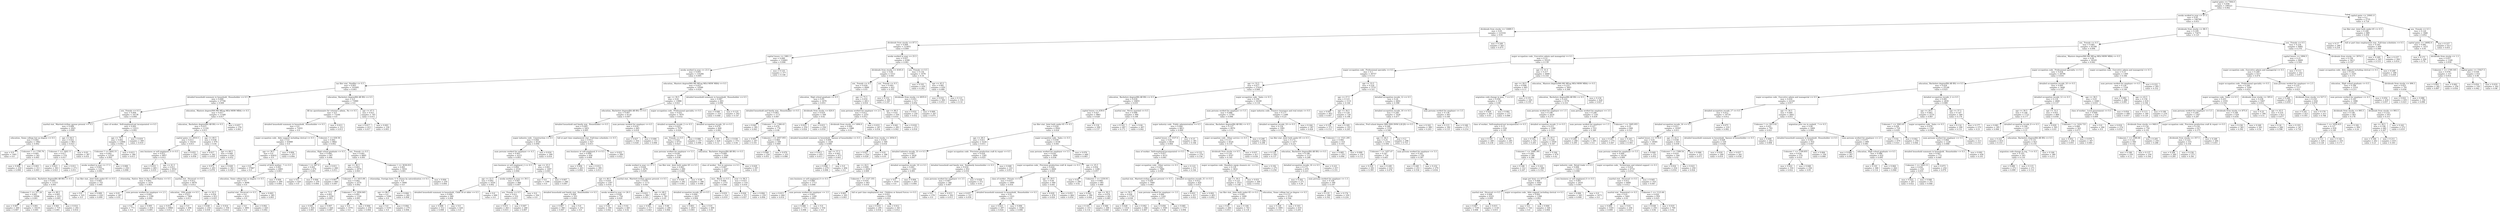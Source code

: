 digraph Tree {
node [shape=box] ;
0 [label="capital gains <= 7364.0\nmse = 0.058\nsamples = 199523\nvalue = 0.062"] ;
1 [label="weeks worked in year <= 47.5\nmse = 0.05\nsamples = 196788\nvalue = 0.053"] ;
0 -> 1 [labeldistance=2.5, labelangle=45, headlabel="True"] ;
2 [label="dividends from stocks <= 12689.5\nmse = 0.01\nsamples = 123316\nvalue = 0.01"] ;
1 -> 2 ;
3 [label="dividends from stocks <= 87.5\nmse = 0.009\nsamples = 123051\nvalue = 0.009"] ;
2 -> 3 ;
4 [label="capital losses <= 1881.5\nmse = 0.006\nsamples = 116661\nvalue = 0.006"] ;
3 -> 4 ;
5 [label="weeks worked in year <= 23.5\nmse = 0.005\nsamples = 116284\nvalue = 0.005"] ;
4 -> 5 ;
6 [label="tax filer stat_ Nonfiler <= 0.5\nmse = 0.003\nsamples = 101695\nvalue = 0.003"] ;
5 -> 6 ;
7 [label="detailed household summary in household_ Householder <= 0.5\nmse = 0.009\nsamples = 27706\nvalue = 0.009"] ;
6 -> 7 ;
8 [label="sex_ Female <= 0.5\nmse = 0.004\nsamples = 16138\nvalue = 0.004"] ;
7 -> 8 ;
9 [label="marital stat_ Married-civilian spouse present <= 0.5\nmse = 0.008\nsamples = 2925\nvalue = 0.009"] ;
8 -> 9 ;
10 [label="education_ Some college but no degree <= 0.5\nmse = 0.002\nsamples = 1962\nvalue = 0.002"] ;
9 -> 10 ;
11 [label="mse = 0.0\nsamples = 1401\nvalue = 0.0"] ;
10 -> 11 ;
12 [label="Unknown 1 <= 1795.76\nmse = 0.005\nsamples = 561\nvalue = 0.005"] ;
10 -> 12 ;
13 [label="mse = 0.008\nsamples = 250\nvalue = 0.008"] ;
12 -> 13 ;
14 [label="mse = 0.003\nsamples = 311\nvalue = 0.003"] ;
12 -> 14 ;
15 [label="age <= 64.5\nmse = 0.022\nsamples = 963\nvalue = 0.023"] ;
9 -> 15 ;
16 [label="Unknown 1 <= 1602.11\nmse = 0.017\nsamples = 576\nvalue = 0.017"] ;
15 -> 16 ;
17 [label="mse = 0.023\nsamples = 303\nvalue = 0.023"] ;
16 -> 17 ;
18 [label="mse = 0.011\nsamples = 273\nvalue = 0.011"] ;
16 -> 18 ;
19 [label="mse = 0.03\nsamples = 387\nvalue = 0.031"] ;
15 -> 19 ;
20 [label="class of worker_ Self-employed-not incorporated <= 0.5\nmse = 0.002\nsamples = 13213\nvalue = 0.002"] ;
8 -> 20 ;
21 [label="age <= 79.5\nmse = 0.002\nsamples = 12904\nvalue = 0.002"] ;
20 -> 21 ;
22 [label="Unknown 1 <= 4042.51\nmse = 0.002\nsamples = 12520\nvalue = 0.002"] ;
21 -> 22 ;
23 [label="weeks worked in year <= 17.5\nmse = 0.002\nsamples = 12270\nvalue = 0.002"] ;
22 -> 23 ;
24 [label="education_ Bachelors degree(BA AB BS) <= 0.5\nmse = 0.001\nsamples = 11515\nvalue = 0.001"] ;
23 -> 24 ;
25 [label="Unknown 1 <= 317.24\nmse = 0.001\nsamples = 10504\nvalue = 0.001"] ;
24 -> 25 ;
26 [label="mse = 0.007\nsamples = 269\nvalue = 0.007"] ;
25 -> 26 ;
27 [label="mse = 0.001\nsamples = 10235\nvalue = 0.001"] ;
25 -> 27 ;
28 [label="age <= 49.5\nmse = 0.005\nsamples = 1011\nvalue = 0.005"] ;
24 -> 28 ;
29 [label="mse = 0.001\nsamples = 719\nvalue = 0.001"] ;
28 -> 29 ;
30 [label="mse = 0.014\nsamples = 292\nvalue = 0.014"] ;
28 -> 30 ;
31 [label="tax filer stat_ Joint both under 65 <= 0.5\nmse = 0.005\nsamples = 755\nvalue = 0.005"] ;
23 -> 31 ;
32 [label="mse = 0.0\nsamples = 325\nvalue = 0.0"] ;
31 -> 32 ;
33 [label="mse = 0.009\nsamples = 430\nvalue = 0.009"] ;
31 -> 33 ;
34 [label="mse = 0.008\nsamples = 250\nvalue = 0.008"] ;
22 -> 34 ;
35 [label="mse = 0.013\nsamples = 384\nvalue = 0.013"] ;
21 -> 35 ;
36 [label="mse = 0.019\nsamples = 309\nvalue = 0.019"] ;
20 -> 36 ;
37 [label="education_ Masters degree(MA MS MEng MEd MSW MBA) <= 0.5\nmse = 0.017\nsamples = 11568\nvalue = 0.017"] ;
7 -> 37 ;
38 [label="education_ Bachelors degree(BA AB BS) <= 0.5\nmse = 0.015\nsamples = 11192\nvalue = 0.015"] ;
37 -> 38 ;
39 [label="capital gains <= 2910.5\nmse = 0.013\nsamples = 10216\nvalue = 0.013"] ;
38 -> 39 ;
40 [label="own business or self employed_0 <= 0.5\nmse = 0.012\nsamples = 9957\nvalue = 0.012"] ;
39 -> 40 ;
41 [label="mse = 0.033\nsamples = 405\nvalue = 0.035"] ;
40 -> 41 ;
42 [label="age <= 41.5\nmse = 0.011\nsamples = 9552\nvalue = 0.011"] ;
40 -> 42 ;
43 [label="citizenship_ Native- Born in the United States <= 0.5\nmse = 0.003\nsamples = 1476\nvalue = 0.003"] ;
42 -> 43 ;
44 [label="mse = 0.01\nsamples = 287\nvalue = 0.01"] ;
43 -> 44 ;
45 [label="num persons worked for employer <= 2.5\nmse = 0.002\nsamples = 1189\nvalue = 0.002"] ;
43 -> 45 ;
46 [label="mse = 0.0\nsamples = 773\nvalue = 0.0"] ;
45 -> 46 ;
47 [label="mse = 0.005\nsamples = 416\nvalue = 0.005"] ;
45 -> 47 ;
48 [label="marital stat_ Divorced <= 0.5\nmse = 0.012\nsamples = 8076\nvalue = 0.012"] ;
42 -> 48 ;
49 [label="education_ 10th grade <= 0.5\nmse = 0.011\nsamples = 7464\nvalue = 0.011"] ;
48 -> 49 ;
50 [label="mse = 0.012\nsamples = 6968\nvalue = 0.012"] ;
49 -> 50 ;
51 [label="mse = 0.0\nsamples = 496\nvalue = 0.0"] ;
49 -> 51 ;
52 [label="age <= 62.5\nmse = 0.024\nsamples = 612\nvalue = 0.025"] ;
48 -> 52 ;
53 [label="mse = 0.038\nsamples = 254\nvalue = 0.039"] ;
52 -> 53 ;
54 [label="mse = 0.014\nsamples = 358\nvalue = 0.014"] ;
52 -> 54 ;
55 [label="mse = 0.055\nsamples = 259\nvalue = 0.058"] ;
39 -> 55 ;
56 [label="age <= 49.5\nmse = 0.038\nsamples = 976\nvalue = 0.04"] ;
38 -> 56 ;
57 [label="mse = 0.017\nsamples = 342\nvalue = 0.018"] ;
56 -> 57 ;
58 [label="age <= 68.5\nmse = 0.049\nsamples = 634\nvalue = 0.052"] ;
56 -> 58 ;
59 [label="mse = 0.072\nsamples = 293\nvalue = 0.078"] ;
58 -> 59 ;
60 [label="mse = 0.028\nsamples = 341\nvalue = 0.029"] ;
58 -> 60 ;
61 [label="mse = 0.057\nsamples = 376\nvalue = 0.061"] ;
37 -> 61 ;
62 [label="education_ Bachelors degree(BA AB BS) <= 0.5\nmse = 0.0\nsamples = 73989\nvalue = 0.0"] ;
6 -> 62 ;
63 [label="fill inc questionnaire for veteran's admin_ No <= 0.5\nmse = 0.0\nsamples = 73244\nvalue = 0.0"] ;
62 -> 63 ;
64 [label="detailed household summary in household_ Householder <= 0.5\nmse = 0.0\nsamples = 72931\nvalue = 0.0"] ;
63 -> 64 ;
65 [label="major occupation code_ Adm support including clerical <= 0.5\nmse = 0.0\nsamples = 63089\nvalue = 0.0"] ;
64 -> 65 ;
66 [label="age <= 30.5\nmse = 0.0\nsamples = 62832\nvalue = 0.0"] ;
65 -> 66 ;
67 [label="mse = 0.0\nsamples = 57867\nvalue = 0.0"] ;
66 -> 67 ;
68 [label="country of birth mother_ ? <= 0.5\nmse = 0.001\nsamples = 4965\nvalue = 0.001"] ;
66 -> 68 ;
69 [label="education_ Some college but no degree <= 0.5\nmse = 0.0\nsamples = 4696\nvalue = 0.0"] ;
68 -> 69 ;
70 [label="marital stat_ Divorced <= 0.5\nmse = 0.0\nsamples = 4311\nvalue = 0.0"] ;
69 -> 70 ;
71 [label="mse = 0.0\nsamples = 3891\nvalue = 0.0"] ;
70 -> 71 ;
72 [label="mse = 0.002\nsamples = 420\nvalue = 0.002"] ;
70 -> 72 ;
73 [label="mse = 0.003\nsamples = 385\nvalue = 0.003"] ;
69 -> 73 ;
74 [label="mse = 0.004\nsamples = 269\nvalue = 0.004"] ;
68 -> 74 ;
75 [label="mse = 0.004\nsamples = 257\nvalue = 0.004"] ;
65 -> 75 ;
76 [label="Unknown 1 <= 638.58\nmse = 0.002\nsamples = 9842\nvalue = 0.002"] ;
64 -> 76 ;
77 [label="education_ High school graduate <= 0.5\nmse = 0.004\nsamples = 947\nvalue = 0.004"] ;
76 -> 77 ;
78 [label="Unknown 1 <= 467.9\nmse = 0.001\nsamples = 679\nvalue = 0.001"] ;
77 -> 78 ;
79 [label="mse = 0.0\nsamples = 429\nvalue = 0.0"] ;
78 -> 79 ;
80 [label="mse = 0.004\nsamples = 250\nvalue = 0.004"] ;
78 -> 80 ;
81 [label="mse = 0.011\nsamples = 268\nvalue = 0.011"] ;
77 -> 81 ;
82 [label="sex_ Female <= 0.5\nmse = 0.001\nsamples = 8895\nvalue = 0.001"] ;
76 -> 82 ;
83 [label="age <= 36.5\nmse = 0.003\nsamples = 2979\nvalue = 0.003"] ;
82 -> 83 ;
84 [label="mse = 0.007\nsamples = 409\nvalue = 0.007"] ;
83 -> 84 ;
85 [label="Unknown 1 <= 1615.08\nmse = 0.002\nsamples = 2570\nvalue = 0.002"] ;
83 -> 85 ;
86 [label="age <= 73.5\nmse = 0.003\nsamples = 1250\nvalue = 0.003"] ;
85 -> 86 ;
87 [label="mse = 0.001\nsamples = 824\nvalue = 0.001"] ;
86 -> 87 ;
88 [label="mse = 0.007\nsamples = 426\nvalue = 0.007"] ;
86 -> 88 ;
89 [label="Unknown 1 <= 2956.845\nmse = 0.001\nsamples = 1320\nvalue = 0.001"] ;
85 -> 89 ;
90 [label="mse = 0.0\nsamples = 1070\nvalue = 0.0"] ;
89 -> 90 ;
91 [label="mse = 0.004\nsamples = 250\nvalue = 0.004"] ;
89 -> 91 ;
92 [label="Unknown 1 <= 3638.055\nmse = 0.001\nsamples = 5916\nvalue = 0.001"] ;
82 -> 92 ;
93 [label="citizenship_ Foreign born- U S citizen by naturalization <= 0.5\nmse = 0.0\nsamples = 5666\nvalue = 0.0"] ;
92 -> 93 ;
94 [label="age <= 86.5\nmse = 0.0\nsamples = 5384\nvalue = 0.0"] ;
93 -> 94 ;
95 [label="mse = 0.0\nsamples = 5105\nvalue = 0.0"] ;
94 -> 95 ;
96 [label="mse = 0.004\nsamples = 279\nvalue = 0.004"] ;
94 -> 96 ;
97 [label="mse = 0.004\nsamples = 282\nvalue = 0.004"] ;
93 -> 97 ;
98 [label="mse = 0.004\nsamples = 250\nvalue = 0.004"] ;
92 -> 98 ;
99 [label="mse = 0.013\nsamples = 313\nvalue = 0.013"] ;
63 -> 99 ;
100 [label="age <= 47.5\nmse = 0.011\nsamples = 745\nvalue = 0.011"] ;
62 -> 100 ;
101 [label="mse = 0.017\nsamples = 415\nvalue = 0.017"] ;
100 -> 101 ;
102 [label="mse = 0.003\nsamples = 330\nvalue = 0.003"] ;
100 -> 102 ;
103 [label="education_ Masters degree(MA MS MEng MEd MSW MBA) <= 0.5\nmse = 0.023\nsamples = 14589\nvalue = 0.024"] ;
5 -> 103 ;
104 [label="age <= 30.5\nmse = 0.02\nsamples = 13986\nvalue = 0.021"] ;
103 -> 104 ;
105 [label="education_ Bachelors degree(BA AB BS) <= 0.5\nmse = 0.007\nsamples = 6116\nvalue = 0.007"] ;
104 -> 105 ;
106 [label="detailed household and family stat_ Householder <= 0.5\nmse = 0.005\nsamples = 5451\nvalue = 0.005"] ;
105 -> 106 ;
107 [label="major industry code_ Construction <= 0.5\nmse = 0.004\nsamples = 4524\nvalue = 0.004"] ;
106 -> 107 ;
108 [label="num persons worked for employer <= 4.5\nmse = 0.003\nsamples = 4215\nvalue = 0.003"] ;
107 -> 108 ;
109 [label="own business or self employed_2 <= 0.5\nmse = 0.004\nsamples = 2518\nvalue = 0.004"] ;
108 -> 109 ;
110 [label="age <= 22.5\nmse = 0.002\nsamples = 1630\nvalue = 0.002"] ;
109 -> 110 ;
111 [label="detailed household summary in household_ Child 18 or older <= 0.5\nmse = 0.004\nsamples = 940\nvalue = 0.004"] ;
110 -> 111 ;
112 [label="mse = 0.008\nsamples = 512\nvalue = 0.008"] ;
111 -> 112 ;
113 [label="mse = 0.0\nsamples = 428\nvalue = 0.0"] ;
111 -> 113 ;
114 [label="mse = 0.0\nsamples = 690\nvalue = 0.0"] ;
110 -> 114 ;
115 [label="weeks worked in year <= 39.5\nmse = 0.007\nsamples = 888\nvalue = 0.007"] ;
109 -> 115 ;
116 [label="sex_ Female <= 0.5\nmse = 0.011\nsamples = 532\nvalue = 0.011"] ;
115 -> 116 ;
117 [label="mse = 0.015\nsamples = 263\nvalue = 0.015"] ;
116 -> 117 ;
118 [label="mse = 0.007\nsamples = 269\nvalue = 0.007"] ;
116 -> 118 ;
119 [label="mse = 0.0\nsamples = 356\nvalue = 0.0"] ;
115 -> 119 ;
120 [label="age <= 25.5\nmse = 0.001\nsamples = 1697\nvalue = 0.001"] ;
108 -> 120 ;
121 [label="mse = 0.0\nsamples = 1399\nvalue = 0.0"] ;
120 -> 121 ;
122 [label="mse = 0.007\nsamples = 298\nvalue = 0.007"] ;
120 -> 122 ;
123 [label="mse = 0.016\nsamples = 309\nvalue = 0.016"] ;
107 -> 123 ;
124 [label="full or part time employment stat_ Full-time schedules <= 0.5\nmse = 0.013\nsamples = 927\nvalue = 0.013"] ;
106 -> 124 ;
125 [label="own business or self employed_0 <= 0.5\nmse = 0.009\nsamples = 658\nvalue = 0.009"] ;
124 -> 125 ;
126 [label="mse = 0.004\nsamples = 263\nvalue = 0.004"] ;
125 -> 126 ;
127 [label="mse = 0.012\nsamples = 395\nvalue = 0.013"] ;
125 -> 127 ;
128 [label="mse = 0.022\nsamples = 269\nvalue = 0.022"] ;
124 -> 128 ;
129 [label="num persons worked for employer <= 4.5\nmse = 0.018\nsamples = 665\nvalue = 0.018"] ;
105 -> 129 ;
130 [label="mse = 0.027\nsamples = 354\nvalue = 0.028"] ;
129 -> 130 ;
131 [label="mse = 0.006\nsamples = 311\nvalue = 0.006"] ;
129 -> 131 ;
132 [label="major occupation code_ Professional specialty <= 0.5\nmse = 0.031\nsamples = 7870\nvalue = 0.032"] ;
104 -> 132 ;
133 [label="detailed occupation recode_2 <= 0.5\nmse = 0.025\nsamples = 7070\nvalue = 0.026"] ;
132 -> 133 ;
134 [label="sex_ Female <= 0.5\nmse = 0.022\nsamples = 6733\nvalue = 0.023"] ;
133 -> 134 ;
135 [label="num persons worked for employer <= 5.5\nmse = 0.036\nsamples = 3169\nvalue = 0.038"] ;
134 -> 135 ;
136 [label="weeks worked in year <= 37.5\nmse = 0.028\nsamples = 2479\nvalue = 0.029"] ;
135 -> 136 ;
137 [label="age <= 40.5\nmse = 0.018\nsamples = 1307\nvalue = 0.018"] ;
136 -> 137 ;
138 [label="detailed household and family stat_ Householder <= 0.5\nmse = 0.004\nsamples = 553\nvalue = 0.004"] ;
137 -> 138 ;
139 [label="mse = 0.007\nsamples = 300\nvalue = 0.007"] ;
138 -> 139 ;
140 [label="mse = 0.0\nsamples = 253\nvalue = 0.0"] ;
138 -> 140 ;
141 [label="weeks worked in year <= 26.5\nmse = 0.028\nsamples = 754\nvalue = 0.029"] ;
137 -> 141 ;
142 [label="mse = 0.04\nsamples = 309\nvalue = 0.042"] ;
141 -> 142 ;
143 [label="mse = 0.02\nsamples = 445\nvalue = 0.02"] ;
141 -> 143 ;
144 [label="marital stat_ Married-civilian spouse present <= 0.5\nmse = 0.039\nsamples = 1172\nvalue = 0.041"] ;
136 -> 144 ;
145 [label="mse = 0.023\nsamples = 389\nvalue = 0.023"] ;
144 -> 145 ;
146 [label="age <= 48.5\nmse = 0.047\nsamples = 783\nvalue = 0.05"] ;
144 -> 146 ;
147 [label="mse = 0.041\nsamples = 517\nvalue = 0.043"] ;
146 -> 147 ;
148 [label="mse = 0.06\nsamples = 266\nvalue = 0.064"] ;
146 -> 148 ;
149 [label="tax filer stat_ Joint both under 65 <= 0.5\nmse = 0.063\nsamples = 690\nvalue = 0.068"] ;
135 -> 149 ;
150 [label="mse = 0.039\nsamples = 292\nvalue = 0.041"] ;
149 -> 150 ;
151 [label="mse = 0.08\nsamples = 398\nvalue = 0.088"] ;
149 -> 151 ;
152 [label="education_ Bachelors degree(BA AB BS) <= 0.5\nmse = 0.009\nsamples = 3564\nvalue = 0.009"] ;
134 -> 152 ;
153 [label="class of worker_ Not in universe <= 0.5\nmse = 0.007\nsamples = 3267\nvalue = 0.007"] ;
152 -> 153 ;
154 [label="race_ Black <= 0.5\nmse = 0.006\nsamples = 2751\nvalue = 0.006"] ;
153 -> 154 ;
155 [label="detailed occupation recode_26 <= 0.5\nmse = 0.004\nsamples = 2437\nvalue = 0.004"] ;
154 -> 155 ;
156 [label="mse = 0.003\nsamples = 2037\nvalue = 0.003"] ;
155 -> 156 ;
157 [label="mse = 0.01\nsamples = 400\nvalue = 0.01"] ;
155 -> 157 ;
158 [label="mse = 0.019\nsamples = 314\nvalue = 0.019"] ;
154 -> 158 ;
159 [label="year <= 94.5\nmse = 0.015\nsamples = 516\nvalue = 0.016"] ;
153 -> 159 ;
160 [label="mse = 0.026\nsamples = 257\nvalue = 0.027"] ;
159 -> 160 ;
161 [label="mse = 0.004\nsamples = 259\nvalue = 0.004"] ;
159 -> 161 ;
162 [label="mse = 0.029\nsamples = 297\nvalue = 0.03"] ;
152 -> 162 ;
163 [label="mse = 0.088\nsamples = 337\nvalue = 0.098"] ;
133 -> 163 ;
164 [label="detailed occupation recode_10 <= 0.5\nmse = 0.076\nsamples = 800\nvalue = 0.082"] ;
132 -> 164 ;
165 [label="mse = 0.105\nsamples = 426\nvalue = 0.12"] ;
164 -> 165 ;
166 [label="mse = 0.038\nsamples = 374\nvalue = 0.04"] ;
164 -> 166 ;
167 [label="detailed household summary in household_ Householder <= 0.5\nmse = 0.087\nsamples = 603\nvalue = 0.096"] ;
103 -> 167 ;
168 [label="mse = 0.046\nsamples = 310\nvalue = 0.048"] ;
167 -> 168 ;
169 [label="mse = 0.125\nsamples = 293\nvalue = 0.147"] ;
167 -> 169 ;
170 [label="mse = 0.125\nsamples = 377\nvalue = 0.146"] ;
4 -> 170 ;
171 [label="weeks worked in year <= 25.5\nmse = 0.057\nsamples = 6390\nvalue = 0.061"] ;
3 -> 171 ;
172 [label="dividends from stocks <= 4165.0\nmse = 0.04\nsamples = 5312\nvalue = 0.041"] ;
171 -> 172 ;
173 [label="sex_ Female <= 0.5\nmse = 0.029\nsamples = 4490\nvalue = 0.03"] ;
172 -> 173 ;
174 [label="education_ High school graduate <= 0.5\nmse = 0.05\nsamples = 1679\nvalue = 0.053"] ;
173 -> 174 ;
175 [label="detailed household and family stat_ Householder <= 0.5\nmse = 0.063\nsamples = 1171\nvalue = 0.067"] ;
174 -> 175 ;
176 [label="mse = 0.041\nsamples = 395\nvalue = 0.043"] ;
175 -> 176 ;
177 [label="Unknown 1 <= 1366.43\nmse = 0.074\nsamples = 776\nvalue = 0.08"] ;
175 -> 177 ;
178 [label="mse = 0.091\nsamples = 267\nvalue = 0.101"] ;
177 -> 178 ;
179 [label="Unknown 1 <= 2057.955\nmse = 0.064\nsamples = 509\nvalue = 0.069"] ;
177 -> 179 ;
180 [label="mse = 0.049\nsamples = 254\nvalue = 0.051"] ;
179 -> 180 ;
181 [label="mse = 0.079\nsamples = 255\nvalue = 0.086"] ;
179 -> 181 ;
182 [label="dividends from stocks <= 620.0\nmse = 0.019\nsamples = 508\nvalue = 0.02"] ;
174 -> 182 ;
183 [label="mse = 0.023\nsamples = 250\nvalue = 0.024"] ;
182 -> 183 ;
184 [label="mse = 0.015\nsamples = 258\nvalue = 0.016"] ;
182 -> 184 ;
185 [label="age <= 75.5\nmse = 0.016\nsamples = 2811\nvalue = 0.016"] ;
173 -> 185 ;
186 [label="num persons worked for employer <= 2.5\nmse = 0.012\nsamples = 2255\nvalue = 0.012"] ;
185 -> 186 ;
187 [label="dividends from stocks <= 1494.0\nmse = 0.009\nsamples = 1988\nvalue = 0.01"] ;
186 -> 187 ;
188 [label="detailed household summary in household_ Spouse of householder <= 0.5\nmse = 0.006\nsamples = 1428\nvalue = 0.006"] ;
187 -> 188 ;
189 [label="mse = 0.013\nsamples = 455\nvalue = 0.013"] ;
188 -> 189 ;
190 [label="age <= 57.5\nmse = 0.003\nsamples = 973\nvalue = 0.003"] ;
188 -> 190 ;
191 [label="mse = 0.006\nsamples = 479\nvalue = 0.006"] ;
190 -> 191 ;
192 [label="mse = 0.0\nsamples = 494\nvalue = 0.0"] ;
190 -> 192 ;
193 [label="dividends from stocks <= 2054.0\nmse = 0.018\nsamples = 560\nvalue = 0.018"] ;
187 -> 193 ;
194 [label="mse = 0.027\nsamples = 254\nvalue = 0.028"] ;
193 -> 194 ;
195 [label="mse = 0.01\nsamples = 306\nvalue = 0.01"] ;
193 -> 195 ;
196 [label="mse = 0.033\nsamples = 267\nvalue = 0.034"] ;
186 -> 196 ;
197 [label="age <= 80.5\nmse = 0.03\nsamples = 556\nvalue = 0.031"] ;
185 -> 197 ;
198 [label="mse = 0.041\nsamples = 283\nvalue = 0.042"] ;
197 -> 198 ;
199 [label="mse = 0.018\nsamples = 273\nvalue = 0.018"] ;
197 -> 199 ;
200 [label="sex_ Female <= 0.5\nmse = 0.093\nsamples = 822\nvalue = 0.103"] ;
172 -> 200 ;
201 [label="mse = 0.152\nsamples = 305\nvalue = 0.187"] ;
200 -> 201 ;
202 [label="dividends from stocks <= 6935.0\nmse = 0.051\nsamples = 517\nvalue = 0.054"] ;
200 -> 202 ;
203 [label="mse = 0.031\nsamples = 250\nvalue = 0.032"] ;
202 -> 203 ;
204 [label="mse = 0.069\nsamples = 267\nvalue = 0.075"] ;
202 -> 204 ;
205 [label="sex_ Female <= 0.5\nmse = 0.134\nsamples = 1078\nvalue = 0.16"] ;
171 -> 205 ;
206 [label="mse = 0.193\nsamples = 439\nvalue = 0.262"] ;
205 -> 206 ;
207 [label="age <= 45.5\nmse = 0.081\nsamples = 639\nvalue = 0.089"] ;
205 -> 207 ;
208 [label="mse = 0.032\nsamples = 304\nvalue = 0.033"] ;
207 -> 208 ;
209 [label="mse = 0.121\nsamples = 335\nvalue = 0.14"] ;
207 -> 209 ;
210 [label="mse = 0.249\nsamples = 265\nvalue = 0.475"] ;
2 -> 210 ;
211 [label="dividends from stocks <= 88.5\nmse = 0.109\nsamples = 73472\nvalue = 0.125"] ;
1 -> 211 ;
212 [label="sex_ Female <= 0.5\nmse = 0.085\nsamples = 65390\nvalue = 0.094"] ;
211 -> 212 ;
213 [label="major occupation code_ Executive admin and managerial <= 0.5\nmse = 0.12\nsamples = 35225\nvalue = 0.139"] ;
212 -> 213 ;
214 [label="major occupation code_ Professional specialty <= 0.5\nmse = 0.1\nsamples = 30757\nvalue = 0.113"] ;
213 -> 214 ;
215 [label="age <= 33.5\nmse = 0.077\nsamples = 27024\nvalue = 0.084"] ;
214 -> 215 ;
216 [label="education_ Bachelors degree(BA AB BS) <= 0.5\nmse = 0.034\nsamples = 10855\nvalue = 0.035"] ;
215 -> 216 ;
217 [label="capital losses <= 639.0\nmse = 0.027\nsamples = 9861\nvalue = 0.028"] ;
216 -> 217 ;
218 [label="tax filer stat_ Joint both under 65 <= 0.5\nmse = 0.024\nsamples = 9562\nvalue = 0.024"] ;
217 -> 218 ;
219 [label="age <= 28.5\nmse = 0.011\nsamples = 5224\nvalue = 0.011"] ;
218 -> 219 ;
220 [label="detailed industry recode_33 <= 0.5\nmse = 0.007\nsamples = 3939\nvalue = 0.007"] ;
219 -> 220 ;
221 [label="age <= 24.5\nmse = 0.009\nsamples = 2656\nvalue = 0.009"] ;
220 -> 221 ;
222 [label="own business or self employed_0 <= 0.5\nmse = 0.006\nsamples = 1713\nvalue = 0.006"] ;
221 -> 222 ;
223 [label="mse = 0.013\nsamples = 444\nvalue = 0.014"] ;
222 -> 223 ;
224 [label="num persons worked for employer <= 3.5\nmse = 0.003\nsamples = 1269\nvalue = 0.003"] ;
222 -> 224 ;
225 [label="mse = 0.006\nsamples = 715\nvalue = 0.006"] ;
224 -> 225 ;
226 [label="mse = 0.0\nsamples = 554\nvalue = 0.0"] ;
224 -> 226 ;
227 [label="Unknown 1 <= 1327.355\nmse = 0.016\nsamples = 943\nvalue = 0.016"] ;
221 -> 227 ;
228 [label="mse = 0.003\nsamples = 305\nvalue = 0.003"] ;
227 -> 228 ;
229 [label="full or part time employment stat_ Children or Armed Forces <= 0.5\nmse = 0.021\nsamples = 638\nvalue = 0.022"] ;
227 -> 229 ;
230 [label="mse = 0.033\nsamples = 295\nvalue = 0.034"] ;
229 -> 230 ;
231 [label="mse = 0.012\nsamples = 343\nvalue = 0.012"] ;
229 -> 231 ;
232 [label="detailed occupation recode_19 <= 0.5\nmse = 0.001\nsamples = 1283\nvalue = 0.001"] ;
220 -> 232 ;
233 [label="mse = 0.0\nsamples = 1018\nvalue = 0.0"] ;
232 -> 233 ;
234 [label="mse = 0.004\nsamples = 265\nvalue = 0.004"] ;
232 -> 234 ;
235 [label="major occupation code_ Precision production craft & repair <= 0.5\nmse = 0.024\nsamples = 1285\nvalue = 0.025"] ;
219 -> 235 ;
236 [label="detailed household and family stat_ Nonfamily householder <= 0.5\nmse = 0.016\nsamples = 952\nvalue = 0.016"] ;
235 -> 236 ;
237 [label="num persons worked for employer <= 3.5\nmse = 0.007\nsamples = 580\nvalue = 0.007"] ;
236 -> 237 ;
238 [label="mse = 0.0\nsamples = 278\nvalue = 0.0"] ;
237 -> 238 ;
239 [label="mse = 0.013\nsamples = 302\nvalue = 0.013"] ;
237 -> 239 ;
240 [label="mse = 0.029\nsamples = 372\nvalue = 0.03"] ;
236 -> 240 ;
241 [label="mse = 0.048\nsamples = 333\nvalue = 0.051"] ;
235 -> 241 ;
242 [label="major occupation code_ Sales <= 0.5\nmse = 0.039\nsamples = 4338\nvalue = 0.041"] ;
218 -> 242 ;
243 [label="num persons worked for employer <= 5.5\nmse = 0.034\nsamples = 3890\nvalue = 0.036"] ;
242 -> 243 ;
244 [label="major occupation code_ Precision production craft & repair <= 0.5\nmse = 0.024\nsamples = 2600\nvalue = 0.025"] ;
243 -> 244 ;
245 [label="class of worker_ Private <= 0.5\nmse = 0.015\nsamples = 1660\nvalue = 0.016"] ;
244 -> 245 ;
246 [label="mse = 0.037\nsamples = 337\nvalue = 0.039"] ;
245 -> 246 ;
247 [label="detailed household summary in household_ Householder <= 0.5\nmse = 0.01\nsamples = 1323\nvalue = 0.01"] ;
245 -> 247 ;
248 [label="mse = 0.023\nsamples = 297\nvalue = 0.024"] ;
247 -> 248 ;
249 [label="mse = 0.006\nsamples = 1026\nvalue = 0.006"] ;
247 -> 249 ;
250 [label="age <= 29.5\nmse = 0.04\nsamples = 940\nvalue = 0.041"] ;
244 -> 250 ;
251 [label="mse = 0.029\nsamples = 476\nvalue = 0.029"] ;
250 -> 251 ;
252 [label="mse = 0.051\nsamples = 464\nvalue = 0.054"] ;
250 -> 252 ;
253 [label="age <= 25.5\nmse = 0.054\nsamples = 1290\nvalue = 0.057"] ;
243 -> 253 ;
254 [label="mse = 0.02\nsamples = 299\nvalue = 0.02"] ;
253 -> 254 ;
255 [label="Unknown 1 <= 1259.93\nmse = 0.064\nsamples = 991\nvalue = 0.069"] ;
253 -> 255 ;
256 [label="mse = 0.042\nsamples = 390\nvalue = 0.044"] ;
255 -> 256 ;
257 [label="age <= 30.5\nmse = 0.078\nsamples = 601\nvalue = 0.085"] ;
255 -> 257 ;
258 [label="mse = 0.101\nsamples = 333\nvalue = 0.114"] ;
257 -> 258 ;
259 [label="mse = 0.046\nsamples = 268\nvalue = 0.049"] ;
257 -> 259 ;
260 [label="mse = 0.076\nsamples = 448\nvalue = 0.083"] ;
242 -> 260 ;
261 [label="mse = 0.118\nsamples = 299\nvalue = 0.137"] ;
217 -> 261 ;
262 [label="marital stat_ Never married <= 0.5\nmse = 0.096\nsamples = 994\nvalue = 0.108"] ;
216 -> 262 ;
263 [label="mse = 0.143\nsamples = 497\nvalue = 0.173"] ;
262 -> 263 ;
264 [label="mse = 0.04\nsamples = 497\nvalue = 0.042"] ;
262 -> 264 ;
265 [label="major occupation code_ Sales <= 0.5\nmse = 0.104\nsamples = 16169\nvalue = 0.118"] ;
215 -> 265 ;
266 [label="num persons worked for employer <= 5.5\nmse = 0.088\nsamples = 13781\nvalue = 0.098"] ;
265 -> 266 ;
267 [label="major industry code_ Public administration <= 0.5\nmse = 0.064\nsamples = 8811\nvalue = 0.069"] ;
266 -> 267 ;
268 [label="capital losses <= 1537.0\nmse = 0.06\nsamples = 8430\nvalue = 0.064"] ;
267 -> 268 ;
269 [label="class of worker_ Self-employed-incorporated <= 0.5\nmse = 0.057\nsamples = 8151\nvalue = 0.061"] ;
268 -> 269 ;
270 [label="major occupation code_ Other service <= 0.5\nmse = 0.054\nsamples = 7880\nvalue = 0.058"] ;
269 -> 270 ;
271 [label="marital stat_ Married-civilian spouse present <= 0.5\nmse = 0.059\nsamples = 7060\nvalue = 0.063"] ;
270 -> 271 ;
272 [label="age <= 50.5\nmse = 0.036\nsamples = 1718\nvalue = 0.038"] ;
271 -> 272 ;
273 [label="mse = 0.028\nsamples = 1314\nvalue = 0.029"] ;
272 -> 273 ;
274 [label="mse = 0.062\nsamples = 404\nvalue = 0.067"] ;
272 -> 274 ;
275 [label="num persons worked for employer <= 3.5\nmse = 0.066\nsamples = 5342\nvalue = 0.071"] ;
271 -> 275 ;
276 [label="mse = 0.056\nsamples = 3585\nvalue = 0.06"] ;
275 -> 276 ;
277 [label="mse = 0.085\nsamples = 1757\nvalue = 0.094"] ;
275 -> 277 ;
278 [label="detailed occupation recode_31 <= 0.5\nmse = 0.012\nsamples = 820\nvalue = 0.012"] ;
270 -> 278 ;
279 [label="mse = 0.021\nsamples = 417\nvalue = 0.022"] ;
278 -> 279 ;
280 [label="mse = 0.002\nsamples = 403\nvalue = 0.002"] ;
278 -> 280 ;
281 [label="mse = 0.123\nsamples = 271\nvalue = 0.144"] ;
269 -> 281 ;
282 [label="mse = 0.133\nsamples = 279\nvalue = 0.158"] ;
268 -> 282 ;
283 [label="mse = 0.15\nsamples = 381\nvalue = 0.184"] ;
267 -> 283 ;
284 [label="education_ Bachelors degree(BA AB BS) <= 0.5\nmse = 0.127\nsamples = 4970\nvalue = 0.15"] ;
266 -> 284 ;
285 [label="major occupation code_ Other service <= 0.5\nmse = 0.117\nsamples = 4524\nvalue = 0.135"] ;
284 -> 285 ;
286 [label="dividends from stocks <= 0.5\nmse = 0.124\nsamples = 4107\nvalue = 0.145"] ;
285 -> 286 ;
287 [label="major occupation code_ Handlers equip cleaners etc  <= 0.5\nmse = 0.118\nsamples = 3832\nvalue = 0.137"] ;
286 -> 287 ;
288 [label="age <= 39.5\nmse = 0.125\nsamples = 3523\nvalue = 0.146"] ;
287 -> 288 ;
289 [label="tax filer stat_ Joint both under 65 <= 0.5\nmse = 0.091\nsamples = 1009\nvalue = 0.101"] ;
288 -> 289 ;
290 [label="mse = 0.05\nsamples = 266\nvalue = 0.053"] ;
289 -> 290 ;
291 [label="mse = 0.104\nsamples = 743\nvalue = 0.118"] ;
289 -> 291 ;
292 [label="education_ Some college but no degree <= 0.5\nmse = 0.137\nsamples = 2514\nvalue = 0.164"] ;
288 -> 292 ;
293 [label="mse = 0.128\nsamples = 1895\nvalue = 0.151"] ;
292 -> 293 ;
294 [label="mse = 0.163\nsamples = 619\nvalue = 0.205"] ;
292 -> 294 ;
295 [label="mse = 0.031\nsamples = 309\nvalue = 0.032"] ;
287 -> 295 ;
296 [label="mse = 0.192\nsamples = 275\nvalue = 0.258"] ;
286 -> 296 ;
297 [label="mse = 0.037\nsamples = 417\nvalue = 0.038"] ;
285 -> 297 ;
298 [label="mse = 0.208\nsamples = 446\nvalue = 0.296"] ;
284 -> 298 ;
299 [label="major industry code_ Finance insurance and real estate <= 0.5\nmse = 0.177\nsamples = 2388\nvalue = 0.23"] ;
265 -> 299 ;
300 [label="detailed occupation recode_19 <= 0.5\nmse = 0.154\nsamples = 1991\nvalue = 0.191"] ;
299 -> 300 ;
301 [label="tax filer stat_ Joint both under 65 <= 0.5\nmse = 0.172\nsamples = 1477\nvalue = 0.221"] ;
300 -> 301 ;
302 [label="mse = 0.118\nsamples = 350\nvalue = 0.137"] ;
301 -> 302 ;
303 [label="education_ Bachelors degree(BA AB BS) <= 0.5\nmse = 0.186\nsamples = 1127\nvalue = 0.248"] ;
301 -> 303 ;
304 [label="detailed occupation recode_16 <= 0.5\nmse = 0.173\nsamples = 870\nvalue = 0.223"] ;
303 -> 304 ;
305 [label="mse = 0.202\nsamples = 271\nvalue = 0.28"] ;
304 -> 305 ;
306 [label="num persons worked for employer <= 1.5\nmse = 0.158\nsamples = 599\nvalue = 0.197"] ;
304 -> 306 ;
307 [label="mse = 0.135\nsamples = 260\nvalue = 0.162"] ;
306 -> 307 ;
308 [label="mse = 0.174\nsamples = 339\nvalue = 0.224"] ;
306 -> 308 ;
309 [label="mse = 0.221\nsamples = 257\nvalue = 0.331"] ;
303 -> 309 ;
310 [label="Unknown 1 <= 1521.295\nmse = 0.092\nsamples = 514\nvalue = 0.103"] ;
300 -> 310 ;
311 [label="mse = 0.085\nsamples = 255\nvalue = 0.094"] ;
310 -> 311 ;
312 [label="mse = 0.099\nsamples = 259\nvalue = 0.112"] ;
310 -> 312 ;
313 [label="mse = 0.244\nsamples = 397\nvalue = 0.426"] ;
299 -> 313 ;
314 [label="age <= 33.5\nmse = 0.218\nsamples = 3733\nvalue = 0.321"] ;
214 -> 314 ;
315 [label="age <= 27.5\nmse = 0.123\nsamples = 1131\nvalue = 0.144"] ;
314 -> 315 ;
316 [label="mse = 0.045\nsamples = 403\nvalue = 0.047"] ;
315 -> 316 ;
317 [label="age <= 30.5\nmse = 0.159\nsamples = 728\nvalue = 0.198"] ;
315 -> 317 ;
318 [label="mse = 0.129\nsamples = 373\nvalue = 0.153"] ;
317 -> 318 ;
319 [label="mse = 0.185\nsamples = 355\nvalue = 0.245"] ;
317 -> 319 ;
320 [label="detailed occupation recode_12 <= 0.5\nmse = 0.24\nsamples = 2602\nvalue = 0.398"] ;
314 -> 320 ;
321 [label="detailed occupation recode_10 <= 0.5\nmse = 0.249\nsamples = 1939\nvalue = 0.477"] ;
320 -> 321 ;
322 [label="education_ Prof school degree (MD DDS DVM LLB JD) <= 0.5\nmse = 0.248\nsamples = 1550\nvalue = 0.546"] ;
321 -> 322 ;
323 [label="age <= 44.5\nmse = 0.25\nsamples = 1254\nvalue = 0.504"] ;
322 -> 323 ;
324 [label="Unknown 1 <= 1457.47\nmse = 0.247\nsamples = 724\nvalue = 0.443"] ;
323 -> 324 ;
325 [label="mse = 0.239\nsamples = 291\nvalue = 0.395"] ;
324 -> 325 ;
326 [label="mse = 0.249\nsamples = 433\nvalue = 0.476"] ;
324 -> 326 ;
327 [label="num persons worked for employer <= 5.5\nmse = 0.242\nsamples = 530\nvalue = 0.587"] ;
323 -> 327 ;
328 [label="mse = 0.249\nsamples = 251\nvalue = 0.534"] ;
327 -> 328 ;
329 [label="mse = 0.232\nsamples = 279\nvalue = 0.634"] ;
327 -> 329 ;
330 [label="mse = 0.2\nsamples = 296\nvalue = 0.723"] ;
322 -> 330 ;
331 [label="mse = 0.162\nsamples = 389\nvalue = 0.203"] ;
321 -> 331 ;
332 [label="num persons worked for employer <= 3.5\nmse = 0.138\nsamples = 663\nvalue = 0.166"] ;
320 -> 332 ;
333 [label="mse = 0.115\nsamples = 392\nvalue = 0.133"] ;
332 -> 333 ;
334 [label="mse = 0.168\nsamples = 271\nvalue = 0.214"] ;
332 -> 334 ;
335 [label="age <= 31.5\nmse = 0.217\nsamples = 4468\nvalue = 0.318"] ;
213 -> 335 ;
336 [label="age <= 28.5\nmse = 0.098\nsamples = 865\nvalue = 0.11"] ;
335 -> 336 ;
337 [label="migration code-change in msa_ ? <= 0.5\nmse = 0.056\nsamples = 536\nvalue = 0.06"] ;
336 -> 337 ;
338 [label="mse = 0.029\nsamples = 265\nvalue = 0.03"] ;
337 -> 338 ;
339 [label="mse = 0.081\nsamples = 271\nvalue = 0.089"] ;
337 -> 339 ;
340 [label="mse = 0.155\nsamples = 329\nvalue = 0.191"] ;
336 -> 340 ;
341 [label="education_ Masters degree(MA MS MEng MEd MSW MBA) <= 0.5\nmse = 0.233\nsamples = 3603\nvalue = 0.368"] ;
335 -> 341 ;
342 [label="education_ Bachelors degree(BA AB BS) <= 0.5\nmse = 0.222\nsamples = 3179\nvalue = 0.333"] ;
341 -> 342 ;
343 [label="num persons worked for employer <= 1.5\nmse = 0.198\nsamples = 2018\nvalue = 0.273"] ;
342 -> 343 ;
344 [label="class of worker_ Self-employed-not incorporated <= 0.5\nmse = 0.15\nsamples = 634\nvalue = 0.185"] ;
343 -> 344 ;
345 [label="mse = 0.181\nsamples = 349\nvalue = 0.238"] ;
344 -> 345 ;
346 [label="mse = 0.105\nsamples = 285\nvalue = 0.119"] ;
344 -> 346 ;
347 [label="detailed occupation recode_2 <= 0.5\nmse = 0.215\nsamples = 1384\nvalue = 0.313"] ;
343 -> 347 ;
348 [label="mse = 0.162\nsamples = 325\nvalue = 0.203"] ;
347 -> 348 ;
349 [label="age <= 45.5\nmse = 0.226\nsamples = 1059\nvalue = 0.347"] ;
347 -> 349 ;
350 [label="Unknown 1 <= 1680.395\nmse = 0.204\nsamples = 580\nvalue = 0.286"] ;
349 -> 350 ;
351 [label="mse = 0.186\nsamples = 312\nvalue = 0.247"] ;
350 -> 351 ;
352 [label="mse = 0.222\nsamples = 268\nvalue = 0.332"] ;
350 -> 352 ;
353 [label="mse = 0.244\nsamples = 479\nvalue = 0.42"] ;
349 -> 353 ;
354 [label="num persons worked for employer <= 3.5\nmse = 0.246\nsamples = 1161\nvalue = 0.439"] ;
342 -> 354 ;
355 [label="num persons worked for employer <= 1.5\nmse = 0.227\nsamples = 553\nvalue = 0.349"] ;
354 -> 355 ;
356 [label="mse = 0.208\nsamples = 268\nvalue = 0.295"] ;
355 -> 356 ;
357 [label="mse = 0.24\nsamples = 285\nvalue = 0.4"] ;
355 -> 357 ;
358 [label="Unknown 1 <= 1605.955\nmse = 0.25\nsamples = 608\nvalue = 0.521"] ;
354 -> 358 ;
359 [label="mse = 0.247\nsamples = 275\nvalue = 0.447"] ;
358 -> 359 ;
360 [label="mse = 0.243\nsamples = 333\nvalue = 0.583"] ;
358 -> 360 ;
361 [label="mse = 0.234\nsamples = 424\nvalue = 0.627"] ;
341 -> 361 ;
362 [label="education_ Masters degree(MA MS MEng MEd MSW MBA) <= 0.5\nmse = 0.04\nsamples = 30165\nvalue = 0.042"] ;
212 -> 362 ;
363 [label="major occupation code_ Professional specialty <= 0.5\nmse = 0.034\nsamples = 28796\nvalue = 0.035"] ;
362 -> 363 ;
364 [label="education_ Bachelors degree(BA AB BS) <= 0.5\nmse = 0.024\nsamples = 25148\nvalue = 0.025"] ;
363 -> 364 ;
365 [label="major occupation code_ Executive admin and managerial <= 0.5\nmse = 0.016\nsamples = 22318\nvalue = 0.017"] ;
364 -> 365 ;
366 [label="detailed occupation recode_17 <= 0.5\nmse = 0.012\nsamples = 19716\nvalue = 0.012"] ;
365 -> 366 ;
367 [label="detailed occupation recode_16 <= 0.5\nmse = 0.011\nsamples = 19397\nvalue = 0.011"] ;
366 -> 367 ;
368 [label="capital losses <= 1576.0\nmse = 0.01\nsamples = 18581\nvalue = 0.01"] ;
367 -> 368 ;
369 [label="num persons worked for employer <= 5.5\nmse = 0.009\nsamples = 18330\nvalue = 0.009"] ;
368 -> 369 ;
370 [label="major industry code_ Retail trade <= 0.5\nmse = 0.006\nsamples = 11611\nvalue = 0.006"] ;
369 -> 370 ;
371 [label="wage per hour <= 477.5\nmse = 0.008\nsamples = 9593\nvalue = 0.008"] ;
370 -> 371 ;
372 [label="marital stat_ Divorced <= 0.5\nmse = 0.008\nsamples = 8325\nvalue = 0.009"] ;
371 -> 372 ;
373 [label="mse = 0.007\nsamples = 7195\nvalue = 0.008"] ;
372 -> 373 ;
374 [label="mse = 0.015\nsamples = 1130\nvalue = 0.015"] ;
372 -> 374 ;
375 [label="major occupation code_ Adm support including clerical <= 0.5\nmse = 0.002\nsamples = 1268\nvalue = 0.002"] ;
371 -> 375 ;
376 [label="mse = 0.0\nsamples = 724\nvalue = 0.0"] ;
375 -> 376 ;
377 [label="mse = 0.004\nsamples = 544\nvalue = 0.004"] ;
375 -> 377 ;
378 [label="own business or self employed_0 <= 0.5\nmse = 0.001\nsamples = 2018\nvalue = 0.001"] ;
370 -> 378 ;
379 [label="mse = 0.006\nsamples = 345\nvalue = 0.006"] ;
378 -> 379 ;
380 [label="mse = 0.0\nsamples = 1673\nvalue = 0.0"] ;
378 -> 380 ;
381 [label="major occupation code_ Technicians and related support <= 0.5\nmse = 0.014\nsamples = 6719\nvalue = 0.014"] ;
369 -> 381 ;
382 [label="marital stat_ Divorced <= 0.5\nmse = 0.012\nsamples = 6400\nvalue = 0.012"] ;
381 -> 382 ;
383 [label="marital stat_ Separated <= 0.5\nmse = 0.01\nsamples = 5441\nvalue = 0.01"] ;
382 -> 383 ;
384 [label="mse = 0.009\nsamples = 5183\nvalue = 0.009"] ;
383 -> 384 ;
385 [label="mse = 0.03\nsamples = 258\nvalue = 0.031"] ;
383 -> 385 ;
386 [label="Unknown 1 <= 1123.46\nmse = 0.024\nsamples = 959\nvalue = 0.025"] ;
382 -> 386 ;
387 [label="mse = 0.038\nsamples = 250\nvalue = 0.04"] ;
386 -> 387 ;
388 [label="mse = 0.019\nsamples = 709\nvalue = 0.02"] ;
386 -> 388 ;
389 [label="mse = 0.045\nsamples = 319\nvalue = 0.047"] ;
381 -> 389 ;
390 [label="mse = 0.049\nsamples = 251\nvalue = 0.052"] ;
368 -> 390 ;
391 [label="age <= 42.5\nmse = 0.038\nsamples = 816\nvalue = 0.039"] ;
367 -> 391 ;
392 [label="Unknown 1 <= 1589.54\nmse = 0.019\nsamples = 504\nvalue = 0.02"] ;
391 -> 392 ;
393 [label="mse = 0.016\nsamples = 254\nvalue = 0.016"] ;
392 -> 393 ;
394 [label="mse = 0.023\nsamples = 250\nvalue = 0.024"] ;
392 -> 394 ;
395 [label="mse = 0.066\nsamples = 312\nvalue = 0.071"] ;
391 -> 395 ;
396 [label="mse = 0.075\nsamples = 319\nvalue = 0.082"] ;
366 -> 396 ;
397 [label="age <= 34.5\nmse = 0.049\nsamples = 2602\nvalue = 0.051"] ;
365 -> 397 ;
398 [label="Unknown 1 <= 2013.02\nmse = 0.021\nsamples = 793\nvalue = 0.021"] ;
397 -> 398 ;
399 [label="detailed household summary in household_ Spouse of householder <= 0.5\nmse = 0.028\nsamples = 530\nvalue = 0.028"] ;
398 -> 399 ;
400 [label="mse = 0.018\nsamples = 269\nvalue = 0.019"] ;
399 -> 400 ;
401 [label="mse = 0.037\nsamples = 261\nvalue = 0.038"] ;
399 -> 401 ;
402 [label="mse = 0.008\nsamples = 263\nvalue = 0.008"] ;
398 -> 402 ;
403 [label="migration prev res in sunbelt_ ? <= 0.5\nmse = 0.06\nsamples = 1809\nvalue = 0.064"] ;
397 -> 403 ;
404 [label="detailed household summary in household_ Householder <= 0.5\nmse = 0.045\nsamples = 910\nvalue = 0.047"] ;
403 -> 404 ;
405 [label="Unknown 1 <= 1709.855\nmse = 0.034\nsamples = 574\nvalue = 0.035"] ;
404 -> 405 ;
406 [label="mse = 0.022\nsamples = 316\nvalue = 0.022"] ;
405 -> 406 ;
407 [label="mse = 0.048\nsamples = 258\nvalue = 0.05"] ;
405 -> 407 ;
408 [label="mse = 0.064\nsamples = 336\nvalue = 0.068"] ;
404 -> 408 ;
409 [label="num persons worked for employer <= 2.5\nmse = 0.075\nsamples = 899\nvalue = 0.081"] ;
403 -> 409 ;
410 [label="mse = 0.046\nsamples = 267\nvalue = 0.049"] ;
409 -> 410 ;
411 [label="education_ High school graduate <= 0.5\nmse = 0.086\nsamples = 632\nvalue = 0.095"] ;
409 -> 411 ;
412 [label="mse = 0.101\nsamples = 368\nvalue = 0.114"] ;
411 -> 412 ;
413 [label="mse = 0.064\nsamples = 264\nvalue = 0.068"] ;
411 -> 413 ;
414 [label="detailed occupation recode_2 <= 0.5\nmse = 0.081\nsamples = 2830\nvalue = 0.089"] ;
364 -> 414 ;
415 [label="age <= 29.5\nmse = 0.063\nsamples = 2270\nvalue = 0.067"] ;
414 -> 415 ;
416 [label="Unknown 1 <= 2063.45\nmse = 0.028\nsamples = 729\nvalue = 0.029"] ;
415 -> 416 ;
417 [label="mse = 0.02\nsamples = 479\nvalue = 0.021"] ;
416 -> 417 ;
418 [label="mse = 0.042\nsamples = 250\nvalue = 0.044"] ;
416 -> 418 ;
419 [label="major occupation code_ Sales <= 0.5\nmse = 0.078\nsamples = 1541\nvalue = 0.086"] ;
415 -> 419 ;
420 [label="num persons worked for employer <= 5.5\nmse = 0.064\nsamples = 1228\nvalue = 0.068"] ;
419 -> 420 ;
421 [label="detailed household summary in household_ Householder <= 0.5\nmse = 0.047\nsamples = 772\nvalue = 0.049"] ;
420 -> 421 ;
422 [label="Unknown 1 <= 1693.15\nmse = 0.034\nsamples = 518\nvalue = 0.035"] ;
421 -> 422 ;
423 [label="mse = 0.022\nsamples = 267\nvalue = 0.022"] ;
422 -> 423 ;
424 [label="mse = 0.046\nsamples = 251\nvalue = 0.048"] ;
422 -> 424 ;
425 [label="mse = 0.073\nsamples = 254\nvalue = 0.079"] ;
421 -> 425 ;
426 [label="mse = 0.091\nsamples = 456\nvalue = 0.101"] ;
420 -> 426 ;
427 [label="mse = 0.13\nsamples = 313\nvalue = 0.153"] ;
419 -> 427 ;
428 [label="age <= 37.5\nmse = 0.147\nsamples = 560\nvalue = 0.179"] ;
414 -> 428 ;
429 [label="mse = 0.114\nsamples = 290\nvalue = 0.131"] ;
428 -> 429 ;
430 [label="mse = 0.177\nsamples = 270\nvalue = 0.23"] ;
428 -> 430 ;
431 [label="detailed occupation recode_10 <= 0.5\nmse = 0.095\nsamples = 3648\nvalue = 0.107"] ;
363 -> 431 ;
432 [label="detailed occupation recode_12 <= 0.5\nmse = 0.118\nsamples = 2600\nvalue = 0.137"] ;
431 -> 432 ;
433 [label="age <= 30.5\nmse = 0.146\nsamples = 1732\nvalue = 0.177"] ;
432 -> 433 ;
434 [label="mse = 0.061\nsamples = 395\nvalue = 0.066"] ;
433 -> 434 ;
435 [label="detailed occupation recode_8 <= 0.5\nmse = 0.166\nsamples = 1337\nvalue = 0.21"] ;
433 -> 435 ;
436 [label="mse = 0.222\nsamples = 414\nvalue = 0.333"] ;
435 -> 436 ;
437 [label="education_ Bachelors degree(BA AB BS) <= 0.5\nmse = 0.131\nsamples = 923\nvalue = 0.155"] ;
435 -> 437 ;
438 [label="migration code-change in reg_ ? <= 0.5\nmse = 0.103\nsamples = 543\nvalue = 0.116"] ;
437 -> 438 ;
439 [label="mse = 0.089\nsamples = 272\nvalue = 0.099"] ;
438 -> 439 ;
440 [label="mse = 0.115\nsamples = 271\nvalue = 0.133"] ;
438 -> 440 ;
441 [label="mse = 0.166\nsamples = 380\nvalue = 0.211"] ;
437 -> 441 ;
442 [label="age <= 33.5\nmse = 0.053\nsamples = 868\nvalue = 0.056"] ;
432 -> 442 ;
443 [label="mse = 0.029\nsamples = 305\nvalue = 0.03"] ;
442 -> 443 ;
444 [label="Unknown 1 <= 1424.725\nmse = 0.066\nsamples = 563\nvalue = 0.071"] ;
442 -> 444 ;
445 [label="mse = 0.052\nsamples = 256\nvalue = 0.055"] ;
444 -> 445 ;
446 [label="mse = 0.078\nsamples = 307\nvalue = 0.085"] ;
444 -> 446 ;
447 [label="age <= 38.5\nmse = 0.03\nsamples = 1048\nvalue = 0.031"] ;
431 -> 447 ;
448 [label="class of worker_ Local government <= 0.5\nmse = 0.009\nsamples = 558\nvalue = 0.009"] ;
447 -> 448 ;
449 [label="mse = 0.0\nsamples = 284\nvalue = 0.0"] ;
448 -> 449 ;
450 [label="mse = 0.018\nsamples = 274\nvalue = 0.018"] ;
448 -> 450 ;
451 [label="mse = 0.054\nsamples = 490\nvalue = 0.057"] ;
447 -> 451 ;
452 [label="major occupation code_ Executive admin and managerial <= 0.5\nmse = 0.15\nsamples = 1369\nvalue = 0.184"] ;
362 -> 452 ;
453 [label="num persons worked for employer <= 4.5\nmse = 0.126\nsamples = 1104\nvalue = 0.149"] ;
452 -> 453 ;
454 [label="mse = 0.082\nsamples = 486\nvalue = 0.091"] ;
453 -> 454 ;
455 [label="age <= 43.5\nmse = 0.156\nsamples = 618\nvalue = 0.194"] ;
453 -> 455 ;
456 [label="mse = 0.113\nsamples = 340\nvalue = 0.129"] ;
455 -> 456 ;
457 [label="mse = 0.199\nsamples = 278\nvalue = 0.273"] ;
455 -> 457 ;
458 [label="mse = 0.222\nsamples = 265\nvalue = 0.332"] ;
452 -> 458 ;
459 [label="sex_ Female <= 0.5\nmse = 0.234\nsamples = 8082\nvalue = 0.374"] ;
211 -> 459 ;
460 [label="capital losses <= 1894.5\nmse = 0.25\nsamples = 4669\nvalue = 0.504"] ;
459 -> 460 ;
461 [label="major occupation code_ Executive admin and managerial <= 0.5\nmse = 0.249\nsamples = 4317\nvalue = 0.474"] ;
460 -> 461 ;
462 [label="major occupation code_ Professional specialty <= 0.5\nmse = 0.244\nsamples = 3200\nvalue = 0.422"] ;
461 -> 462 ;
463 [label="major occupation code_ Sales <= 0.5\nmse = 0.223\nsamples = 2193\nvalue = 0.334"] ;
462 -> 463 ;
464 [label="num persons worked for employer <= 5.5\nmse = 0.204\nsamples = 1567\nvalue = 0.287"] ;
463 -> 464 ;
465 [label="dividends from stocks <= 948.0\nmse = 0.154\nsamples = 750\nvalue = 0.191"] ;
464 -> 465 ;
466 [label="Unknown 1 <= 1586.66\nmse = 0.122\nsamples = 500\nvalue = 0.142"] ;
465 -> 466 ;
467 [label="mse = 0.106\nsamples = 250\nvalue = 0.12"] ;
466 -> 467 ;
468 [label="mse = 0.137\nsamples = 250\nvalue = 0.164"] ;
466 -> 468 ;
469 [label="mse = 0.205\nsamples = 250\nvalue = 0.288"] ;
465 -> 469 ;
470 [label="major occupation code_ Precision production craft & repair <= 0.5\nmse = 0.234\nsamples = 817\nvalue = 0.375"] ;
464 -> 470 ;
471 [label="dividends from stocks <= 357.5\nmse = 0.222\nsamples = 533\nvalue = 0.334"] ;
470 -> 471 ;
472 [label="mse = 0.204\nsamples = 260\nvalue = 0.285"] ;
471 -> 472 ;
473 [label="mse = 0.236\nsamples = 273\nvalue = 0.381"] ;
471 -> 473 ;
474 [label="mse = 0.248\nsamples = 284\nvalue = 0.451"] ;
470 -> 474 ;
475 [label="dividends from stocks <= 875.0\nmse = 0.248\nsamples = 626\nvalue = 0.454"] ;
463 -> 475 ;
476 [label="mse = 0.238\nsamples = 365\nvalue = 0.392"] ;
475 -> 476 ;
477 [label="mse = 0.248\nsamples = 261\nvalue = 0.54"] ;
475 -> 477 ;
478 [label="dividends from stocks <= 305.0\nmse = 0.238\nsamples = 1007\nvalue = 0.612"] ;
462 -> 478 ;
479 [label="mse = 0.25\nsamples = 394\nvalue = 0.51"] ;
478 -> 479 ;
480 [label="age <= 43.5\nmse = 0.219\nsamples = 613\nvalue = 0.677"] ;
478 -> 480 ;
481 [label="mse = 0.24\nsamples = 266\nvalue = 0.598"] ;
480 -> 481 ;
482 [label="mse = 0.193\nsamples = 347\nvalue = 0.738"] ;
480 -> 482 ;
483 [label="num persons worked for employer <= 2.5\nmse = 0.235\nsamples = 1117\nvalue = 0.623"] ;
461 -> 483 ;
484 [label="mse = 0.248\nsamples = 283\nvalue = 0.459"] ;
483 -> 484 ;
485 [label="dividends from stocks <= 527.5\nmse = 0.218\nsamples = 834\nvalue = 0.679"] ;
483 -> 485 ;
486 [label="mse = 0.241\nsamples = 423\nvalue = 0.593"] ;
485 -> 486 ;
487 [label="mse = 0.179\nsamples = 411\nvalue = 0.766"] ;
485 -> 487 ;
488 [label="mse = 0.111\nsamples = 352\nvalue = 0.872"] ;
460 -> 488 ;
489 [label="dividends from stocks <= 3970.5\nmse = 0.158\nsamples = 3413\nvalue = 0.197"] ;
459 -> 489 ;
490 [label="major occupation code_ Adm support including clerical <= 0.5\nmse = 0.142\nsamples = 3105\nvalue = 0.171"] ;
489 -> 490 ;
491 [label="education_ High school graduate <= 0.5\nmse = 0.166\nsamples = 2314\nvalue = 0.211"] ;
490 -> 491 ;
492 [label="num persons worked for employer <= 4.5\nmse = 0.185\nsamples = 1896\nvalue = 0.245"] ;
491 -> 492 ;
493 [label="dividends from stocks <= 995.5\nmse = 0.146\nsamples = 943\nvalue = 0.178"] ;
492 -> 493 ;
494 [label="Unknown 1 <= 1656.425\nmse = 0.127\nsamples = 639\nvalue = 0.149"] ;
493 -> 494 ;
495 [label="mse = 0.111\nsamples = 329\nvalue = 0.128"] ;
494 -> 495 ;
496 [label="mse = 0.142\nsamples = 310\nvalue = 0.171"] ;
494 -> 496 ;
497 [label="mse = 0.182\nsamples = 304\nvalue = 0.24"] ;
493 -> 497 ;
498 [label="dividends from stocks <= 993.5\nmse = 0.214\nsamples = 953\nvalue = 0.311"] ;
492 -> 498 ;
499 [label="age <= 38.5\nmse = 0.196\nsamples = 681\nvalue = 0.267"] ;
498 -> 499 ;
500 [label="mse = 0.166\nsamples = 262\nvalue = 0.21"] ;
499 -> 500 ;
501 [label="mse = 0.211\nsamples = 419\nvalue = 0.303"] ;
499 -> 501 ;
502 [label="mse = 0.243\nsamples = 272\nvalue = 0.419"] ;
498 -> 502 ;
503 [label="mse = 0.054\nsamples = 418\nvalue = 0.057"] ;
491 -> 503 ;
504 [label="dividends from stocks <= 496.5\nmse = 0.053\nsamples = 791\nvalue = 0.056"] ;
490 -> 504 ;
505 [label="mse = 0.022\nsamples = 435\nvalue = 0.023"] ;
504 -> 505 ;
506 [label="mse = 0.086\nsamples = 356\nvalue = 0.096"] ;
504 -> 506 ;
507 [label="mse = 0.248\nsamples = 308\nvalue = 0.458"] ;
489 -> 507 ;
508 [label="capital gains <= 10041.0\nmse = 0.2\nsamples = 2735\nvalue = 0.724"] ;
0 -> 508 [labeldistance=2.5, labelangle=-45, headlabel="False"] ;
509 [label="tax filer stat_ Joint both under 65 <= 0.5\nmse = 0.248\nsamples = 889\nvalue = 0.458"] ;
508 -> 509 ;
510 [label="mse = 0.17\nsamples = 280\nvalue = 0.218"] ;
509 -> 510 ;
511 [label="full or part time employment stat_ Full-time schedules <= 0.5\nmse = 0.245\nsamples = 609\nvalue = 0.568"] ;
509 -> 511 ;
512 [label="mse = 0.249\nsamples = 345\nvalue = 0.533"] ;
511 -> 512 ;
513 [label="mse = 0.237\nsamples = 264\nvalue = 0.614"] ;
511 -> 513 ;
514 [label="sex_ Female <= 0.5\nmse = 0.126\nsamples = 1846\nvalue = 0.852"] ;
508 -> 514 ;
515 [label="capital gains <= 14682.0\nmse = 0.082\nsamples = 1433\nvalue = 0.91"] ;
514 -> 515 ;
516 [label="mse = 0.171\nsamples = 264\nvalue = 0.78"] ;
515 -> 516 ;
517 [label="dividends from stocks <= 1.5\nmse = 0.057\nsamples = 1169\nvalue = 0.939"] ;
515 -> 517 ;
518 [label="Unknown 1 <= 1749.165\nmse = 0.078\nsamples = 537\nvalue = 0.914"] ;
517 -> 518 ;
519 [label="mse = 0.093\nsamples = 281\nvalue = 0.897"] ;
518 -> 519 ;
520 [label="mse = 0.062\nsamples = 256\nvalue = 0.934"] ;
518 -> 520 ;
521 [label="capital gains <= 15427.5\nmse = 0.038\nsamples = 632\nvalue = 0.96"] ;
517 -> 521 ;
522 [label="mse = 0.054\nsamples = 330\nvalue = 0.942"] ;
521 -> 522 ;
523 [label="mse = 0.019\nsamples = 302\nvalue = 0.98"] ;
521 -> 523 ;
524 [label="mse = 0.227\nsamples = 413\nvalue = 0.651"] ;
514 -> 524 ;
}